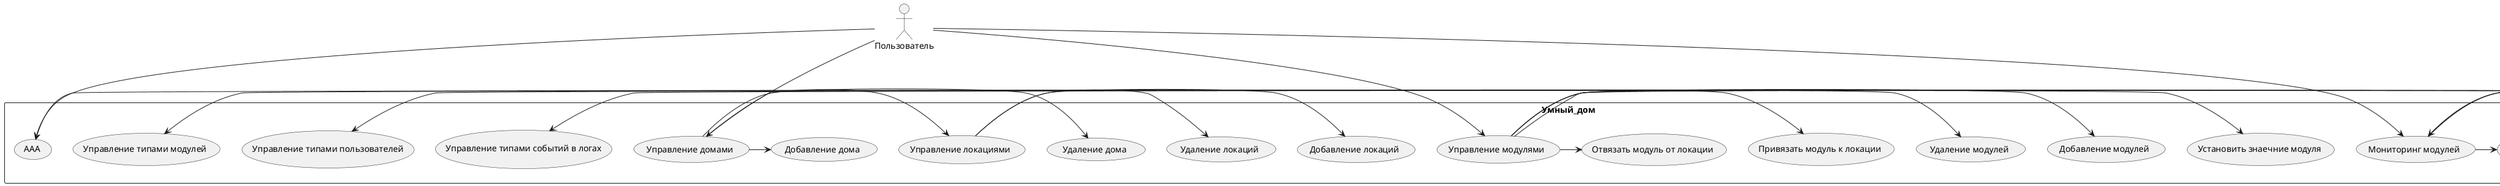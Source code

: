@startuml

actor Пользователь
actor Администратор


rectangle Умный_дом {
  Пользователь -> (ААА)
  Администратор -> (ААА)
  Администратор -> (Управление типами пользователей)
  Администратор -> (Управление типами модулей)
  Администратор -> (Управление типами событий в логах)
  Пользователь ---> (Управление домами)
  (Управление домами)-> (Добавление дома)
  (Управление домами)-> (Удаление дома)
  (Управление домами) -> (Управление локациями)
  (Управление локациями)-> (Добавление локаций)
  (Управление локациями)-> (Удаление локаций)
  Пользователь -> (Управление модулями)
  (Управление модулями)-> (Добавление модулей)
  (Управление модулями)-> (Удаление модулей)
  (Управление модулями)-> (Привязать модуль к локации)
  (Управление модулями)-> (Отвязать модуль от локации) 
  (Управление модулями)-> (Установить знаечние модуля) 
  Пользователь -> (Мониторинг модулей)
  Администратор -> (Мониторинг модулей)
  (Мониторинг модулей)-> (Отображение показателей и состояния модулей)
  (Мониторинг модулей)-> (Отображение доступности модулей)
  (Мониторинг модулей)-> (Отображение событий модуля из логов)
}
@enduml
